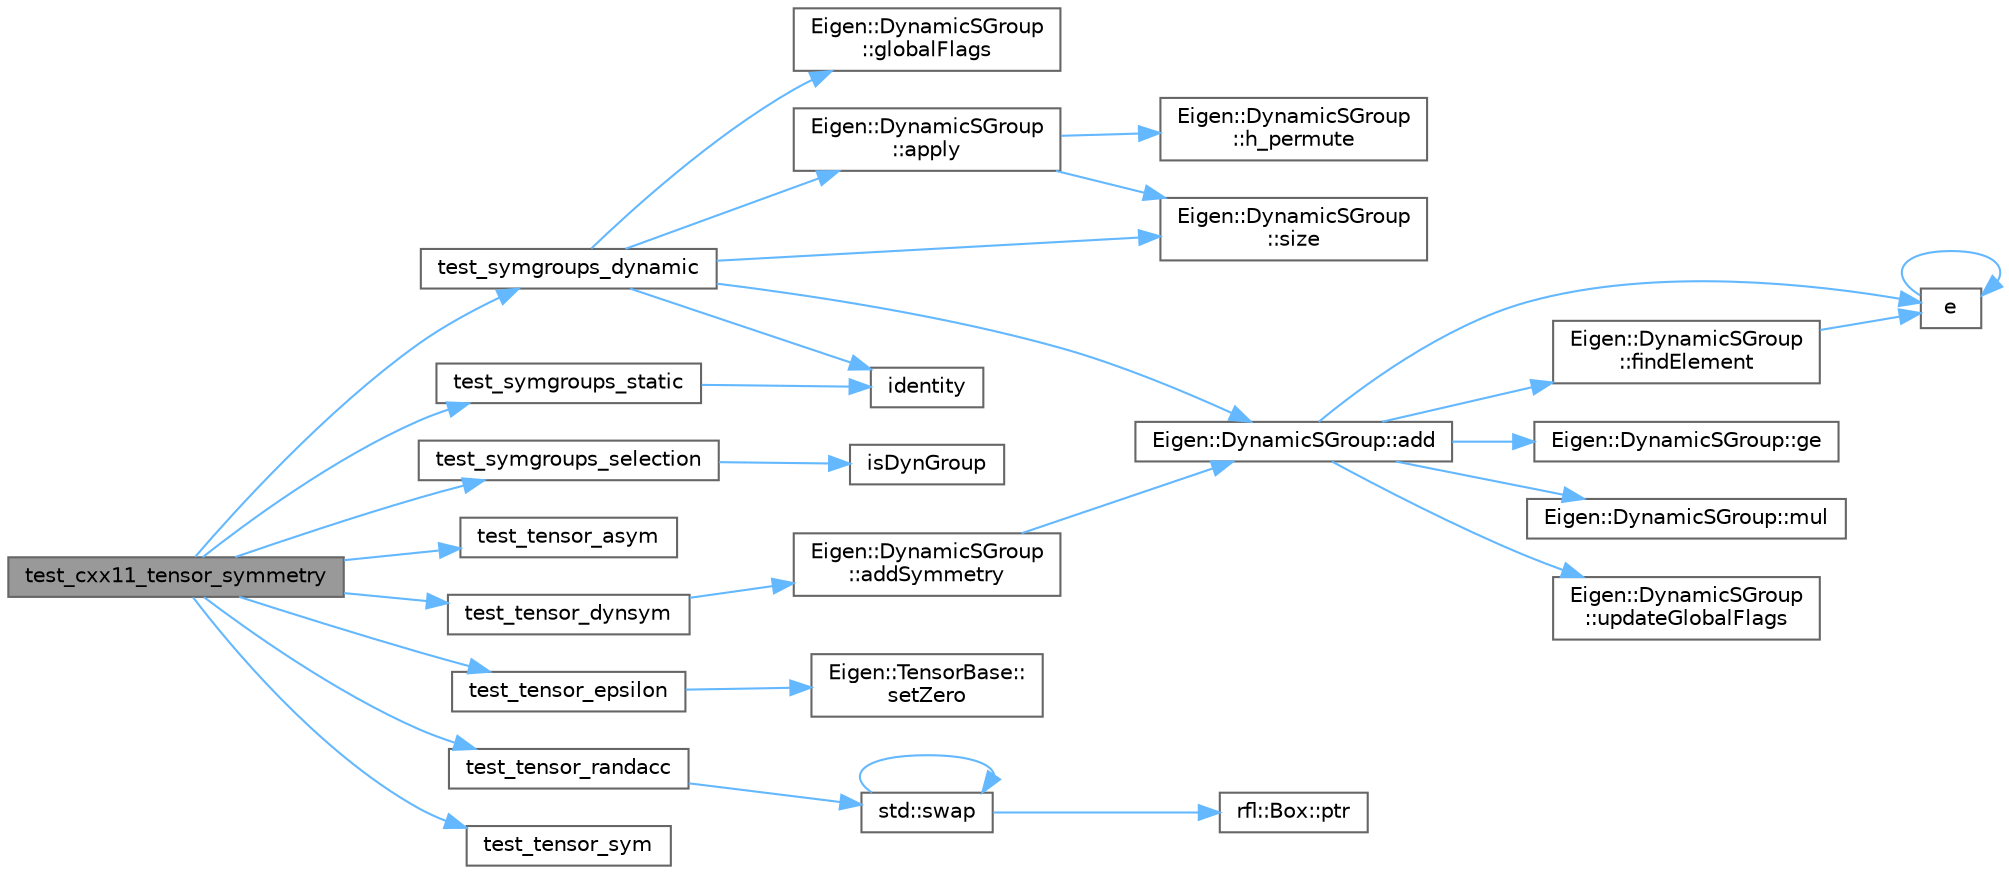 digraph "test_cxx11_tensor_symmetry"
{
 // LATEX_PDF_SIZE
  bgcolor="transparent";
  edge [fontname=Helvetica,fontsize=10,labelfontname=Helvetica,labelfontsize=10];
  node [fontname=Helvetica,fontsize=10,shape=box,height=0.2,width=0.4];
  rankdir="LR";
  Node1 [id="Node000001",label="test_cxx11_tensor_symmetry",height=0.2,width=0.4,color="gray40", fillcolor="grey60", style="filled", fontcolor="black",tooltip=" "];
  Node1 -> Node2 [id="edge1_Node000001_Node000002",color="steelblue1",style="solid",tooltip=" "];
  Node2 [id="Node000002",label="test_symgroups_dynamic",height=0.2,width=0.4,color="grey40", fillcolor="white", style="filled",URL="$cxx11__tensor__symmetry_8cpp.html#a26a9deb2d145acaddee1a436981727cd",tooltip=" "];
  Node2 -> Node3 [id="edge2_Node000002_Node000003",color="steelblue1",style="solid",tooltip=" "];
  Node3 [id="Node000003",label="Eigen::DynamicSGroup::add",height=0.2,width=0.4,color="grey40", fillcolor="white", style="filled",URL="$class_eigen_1_1_dynamic_s_group.html#ab6d3580987345d4ef81c139e8399147b",tooltip=" "];
  Node3 -> Node4 [id="edge3_Node000003_Node000004",color="steelblue1",style="solid",tooltip=" "];
  Node4 [id="Node000004",label="e",height=0.2,width=0.4,color="grey40", fillcolor="white", style="filled",URL="$_cwise__array__power__array_8cpp.html#a9cb86ff854760bf91a154f2724a9101d",tooltip=" "];
  Node4 -> Node4 [id="edge4_Node000004_Node000004",color="steelblue1",style="solid",tooltip=" "];
  Node3 -> Node5 [id="edge5_Node000003_Node000005",color="steelblue1",style="solid",tooltip=" "];
  Node5 [id="Node000005",label="Eigen::DynamicSGroup\l::findElement",height=0.2,width=0.4,color="grey40", fillcolor="white", style="filled",URL="$class_eigen_1_1_dynamic_s_group.html#acf3ea13b275cb452d0f45262b6c58fb4",tooltip=" "];
  Node5 -> Node4 [id="edge6_Node000005_Node000004",color="steelblue1",style="solid",tooltip=" "];
  Node3 -> Node6 [id="edge7_Node000003_Node000006",color="steelblue1",style="solid",tooltip=" "];
  Node6 [id="Node000006",label="Eigen::DynamicSGroup::ge",height=0.2,width=0.4,color="grey40", fillcolor="white", style="filled",URL="$class_eigen_1_1_dynamic_s_group.html#aea4e19fe3f69431011fdcd9564440cb4",tooltip=" "];
  Node3 -> Node7 [id="edge8_Node000003_Node000007",color="steelblue1",style="solid",tooltip=" "];
  Node7 [id="Node000007",label="Eigen::DynamicSGroup::mul",height=0.2,width=0.4,color="grey40", fillcolor="white", style="filled",URL="$class_eigen_1_1_dynamic_s_group.html#ab824a475ab89a390d1834e9d5219c69d",tooltip=" "];
  Node3 -> Node8 [id="edge9_Node000003_Node000008",color="steelblue1",style="solid",tooltip=" "];
  Node8 [id="Node000008",label="Eigen::DynamicSGroup\l::updateGlobalFlags",height=0.2,width=0.4,color="grey40", fillcolor="white", style="filled",URL="$class_eigen_1_1_dynamic_s_group.html#a22a01159b940d1013ddb84e1f3930f8a",tooltip=" "];
  Node2 -> Node9 [id="edge10_Node000002_Node000009",color="steelblue1",style="solid",tooltip=" "];
  Node9 [id="Node000009",label="Eigen::DynamicSGroup\l::apply",height=0.2,width=0.4,color="grey40", fillcolor="white", style="filled",URL="$class_eigen_1_1_dynamic_s_group.html#ad201a814e4a7147a044ff104f992d1e7",tooltip=" "];
  Node9 -> Node10 [id="edge11_Node000009_Node000010",color="steelblue1",style="solid",tooltip=" "];
  Node10 [id="Node000010",label="Eigen::DynamicSGroup\l::h_permute",height=0.2,width=0.4,color="grey40", fillcolor="white", style="filled",URL="$class_eigen_1_1_dynamic_s_group.html#a4374c3fe84de412718bb25486ebb2033",tooltip=" "];
  Node9 -> Node11 [id="edge12_Node000009_Node000011",color="steelblue1",style="solid",tooltip=" "];
  Node11 [id="Node000011",label="Eigen::DynamicSGroup\l::size",height=0.2,width=0.4,color="grey40", fillcolor="white", style="filled",URL="$class_eigen_1_1_dynamic_s_group.html#acb5356798035ce1ae0d00eec033ef32f",tooltip=" "];
  Node2 -> Node12 [id="edge13_Node000002_Node000012",color="steelblue1",style="solid",tooltip=" "];
  Node12 [id="Node000012",label="Eigen::DynamicSGroup\l::globalFlags",height=0.2,width=0.4,color="grey40", fillcolor="white", style="filled",URL="$class_eigen_1_1_dynamic_s_group.html#a8272d8c971713b3e328a13c33ac38b20",tooltip=" "];
  Node2 -> Node13 [id="edge14_Node000002_Node000013",color="steelblue1",style="solid",tooltip=" "];
  Node13 [id="Node000013",label="identity",height=0.2,width=0.4,color="grey40", fillcolor="white", style="filled",URL="$bench_hash_8c.html#a0aa0e76fd996840c0b91e4fe3f3acb86",tooltip=" "];
  Node2 -> Node11 [id="edge15_Node000002_Node000011",color="steelblue1",style="solid",tooltip=" "];
  Node1 -> Node14 [id="edge16_Node000001_Node000014",color="steelblue1",style="solid",tooltip=" "];
  Node14 [id="Node000014",label="test_symgroups_selection",height=0.2,width=0.4,color="grey40", fillcolor="white", style="filled",URL="$cxx11__tensor__symmetry_8cpp.html#a95750ee22f1aa4597165c5bbc368266c",tooltip=" "];
  Node14 -> Node15 [id="edge17_Node000014_Node000015",color="steelblue1",style="solid",tooltip=" "];
  Node15 [id="Node000015",label="isDynGroup",height=0.2,width=0.4,color="grey40", fillcolor="white", style="filled",URL="$cxx11__tensor__symmetry_8cpp.html#acf989686246738105772f8b8da702c74",tooltip=" "];
  Node1 -> Node16 [id="edge18_Node000001_Node000016",color="steelblue1",style="solid",tooltip=" "];
  Node16 [id="Node000016",label="test_symgroups_static",height=0.2,width=0.4,color="grey40", fillcolor="white", style="filled",URL="$cxx11__tensor__symmetry_8cpp.html#a6b1fd0bffb4fb0ff893216781e70deb1",tooltip=" "];
  Node16 -> Node13 [id="edge19_Node000016_Node000013",color="steelblue1",style="solid",tooltip=" "];
  Node1 -> Node17 [id="edge20_Node000001_Node000017",color="steelblue1",style="solid",tooltip=" "];
  Node17 [id="Node000017",label="test_tensor_asym",height=0.2,width=0.4,color="grey40", fillcolor="white", style="filled",URL="$cxx11__tensor__symmetry_8cpp.html#ad5e63e814739014c5055dd134068cbbf",tooltip=" "];
  Node1 -> Node18 [id="edge21_Node000001_Node000018",color="steelblue1",style="solid",tooltip=" "];
  Node18 [id="Node000018",label="test_tensor_dynsym",height=0.2,width=0.4,color="grey40", fillcolor="white", style="filled",URL="$cxx11__tensor__symmetry_8cpp.html#a58592850f0731ae3359caa70ec9be0e3",tooltip=" "];
  Node18 -> Node19 [id="edge22_Node000018_Node000019",color="steelblue1",style="solid",tooltip=" "];
  Node19 [id="Node000019",label="Eigen::DynamicSGroup\l::addSymmetry",height=0.2,width=0.4,color="grey40", fillcolor="white", style="filled",URL="$class_eigen_1_1_dynamic_s_group.html#a2efbaedb2063d418df9e3056b7616b20",tooltip=" "];
  Node19 -> Node3 [id="edge23_Node000019_Node000003",color="steelblue1",style="solid",tooltip=" "];
  Node1 -> Node20 [id="edge24_Node000001_Node000020",color="steelblue1",style="solid",tooltip=" "];
  Node20 [id="Node000020",label="test_tensor_epsilon",height=0.2,width=0.4,color="grey40", fillcolor="white", style="filled",URL="$cxx11__tensor__symmetry_8cpp.html#a726b627efb360e982f7ffd4cbf4dd4d9",tooltip=" "];
  Node20 -> Node21 [id="edge25_Node000020_Node000021",color="steelblue1",style="solid",tooltip=" "];
  Node21 [id="Node000021",label="Eigen::TensorBase::\lsetZero",height=0.2,width=0.4,color="grey40", fillcolor="white", style="filled",URL="$class_eigen_1_1_tensor_base.html#a1f1c064e0cdcf84eb4bdef98e2db1772",tooltip=" "];
  Node1 -> Node22 [id="edge26_Node000001_Node000022",color="steelblue1",style="solid",tooltip=" "];
  Node22 [id="Node000022",label="test_tensor_randacc",height=0.2,width=0.4,color="grey40", fillcolor="white", style="filled",URL="$cxx11__tensor__symmetry_8cpp.html#aa486cc600e51765fc9ab51d5bf3d39fa",tooltip=" "];
  Node22 -> Node23 [id="edge27_Node000022_Node000023",color="steelblue1",style="solid",tooltip=" "];
  Node23 [id="Node000023",label="std::swap",height=0.2,width=0.4,color="grey40", fillcolor="white", style="filled",URL="$namespacestd.html#a3acbe51b6415e9284430194bf04944e1",tooltip=" "];
  Node23 -> Node24 [id="edge28_Node000023_Node000024",color="steelblue1",style="solid",tooltip=" "];
  Node24 [id="Node000024",label="rfl::Box::ptr",height=0.2,width=0.4,color="grey40", fillcolor="white", style="filled",URL="$classrfl_1_1_box.html#a2edf048a6e6bea174db329e6ce7cf3df",tooltip="Returns the underlying unique_ptr"];
  Node23 -> Node23 [id="edge29_Node000023_Node000023",color="steelblue1",style="solid",tooltip=" "];
  Node1 -> Node25 [id="edge30_Node000001_Node000025",color="steelblue1",style="solid",tooltip=" "];
  Node25 [id="Node000025",label="test_tensor_sym",height=0.2,width=0.4,color="grey40", fillcolor="white", style="filled",URL="$cxx11__tensor__symmetry_8cpp.html#a9a2bd01df442ce8206c5f2feb5bdc529",tooltip=" "];
}
